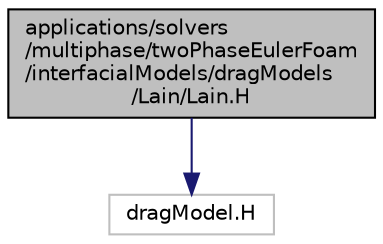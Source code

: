 digraph "applications/solvers/multiphase/twoPhaseEulerFoam/interfacialModels/dragModels/Lain/Lain.H"
{
  bgcolor="transparent";
  edge [fontname="Helvetica",fontsize="10",labelfontname="Helvetica",labelfontsize="10"];
  node [fontname="Helvetica",fontsize="10",shape=record];
  Node1 [label="applications/solvers\l/multiphase/twoPhaseEulerFoam\l/interfacialModels/dragModels\l/Lain/Lain.H",height=0.2,width=0.4,color="black", fillcolor="grey75", style="filled" fontcolor="black"];
  Node1 -> Node2 [color="midnightblue",fontsize="10",style="solid",fontname="Helvetica"];
  Node2 [label="dragModel.H",height=0.2,width=0.4,color="grey75"];
}
